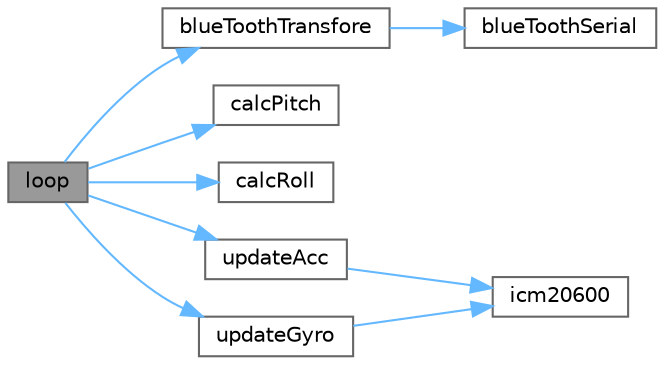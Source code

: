 digraph "loop"
{
 // LATEX_PDF_SIZE
  bgcolor="transparent";
  edge [fontname=Helvetica,fontsize=10,labelfontname=Helvetica,labelfontsize=10];
  node [fontname=Helvetica,fontsize=10,shape=box,height=0.2,width=0.4];
  rankdir="LR";
  Node1 [label="loop",height=0.2,width=0.4,color="gray40", fillcolor="grey60", style="filled", fontcolor="black",tooltip="This is the loop that is run everything."];
  Node1 -> Node2 [color="steelblue1",style="solid"];
  Node2 [label="blueToothTransfore",height=0.2,width=0.4,color="grey40", fillcolor="white", style="filled",URL="$master_8ino.html#affa74a38c6d9465df84191ed6bd505bd",tooltip="This function packages the picht and roll and send it to the slave."];
  Node2 -> Node3 [color="steelblue1",style="solid"];
  Node3 [label="blueToothSerial",height=0.2,width=0.4,color="grey40", fillcolor="white", style="filled",URL="$master_8ino.html#aa708aaae7a8634cd4b103756845be406",tooltip=" "];
  Node1 -> Node4 [color="steelblue1",style="solid"];
  Node4 [label="calcPitch",height=0.2,width=0.4,color="grey40", fillcolor="white", style="filled",URL="$master_8ino.html#a124a9b8f45a83c95da49b57daa404a7f",tooltip="This function calculate the picht of the glove from the accelaration."];
  Node1 -> Node5 [color="steelblue1",style="solid"];
  Node5 [label="calcRoll",height=0.2,width=0.4,color="grey40", fillcolor="white", style="filled",URL="$master_8ino.html#aea0b81dcfff966dfbde3b3c5737a1db5",tooltip="This function claculate the roll of the glove from the accelaition."];
  Node1 -> Node6 [color="steelblue1",style="solid"];
  Node6 [label="updateAcc",height=0.2,width=0.4,color="grey40", fillcolor="white", style="filled",URL="$master_8ino.html#a0de4860fad8b565f2690e4a36ad583ea",tooltip="This read the Accelaeration from the 9DOF."];
  Node6 -> Node7 [color="steelblue1",style="solid"];
  Node7 [label="icm20600",height=0.2,width=0.4,color="grey40", fillcolor="white", style="filled",URL="$master_8ino.html#a807c1b84d1f6fbd1f2746b9cbbb06389",tooltip=" "];
  Node1 -> Node8 [color="steelblue1",style="solid"];
  Node8 [label="updateGyro",height=0.2,width=0.4,color="grey40", fillcolor="white", style="filled",URL="$master_8ino.html#a2ed3b8b52650ae2ff837d66dc3dde7f8",tooltip="This read the Gyroscope from the 9DOF."];
  Node8 -> Node7 [color="steelblue1",style="solid"];
}
